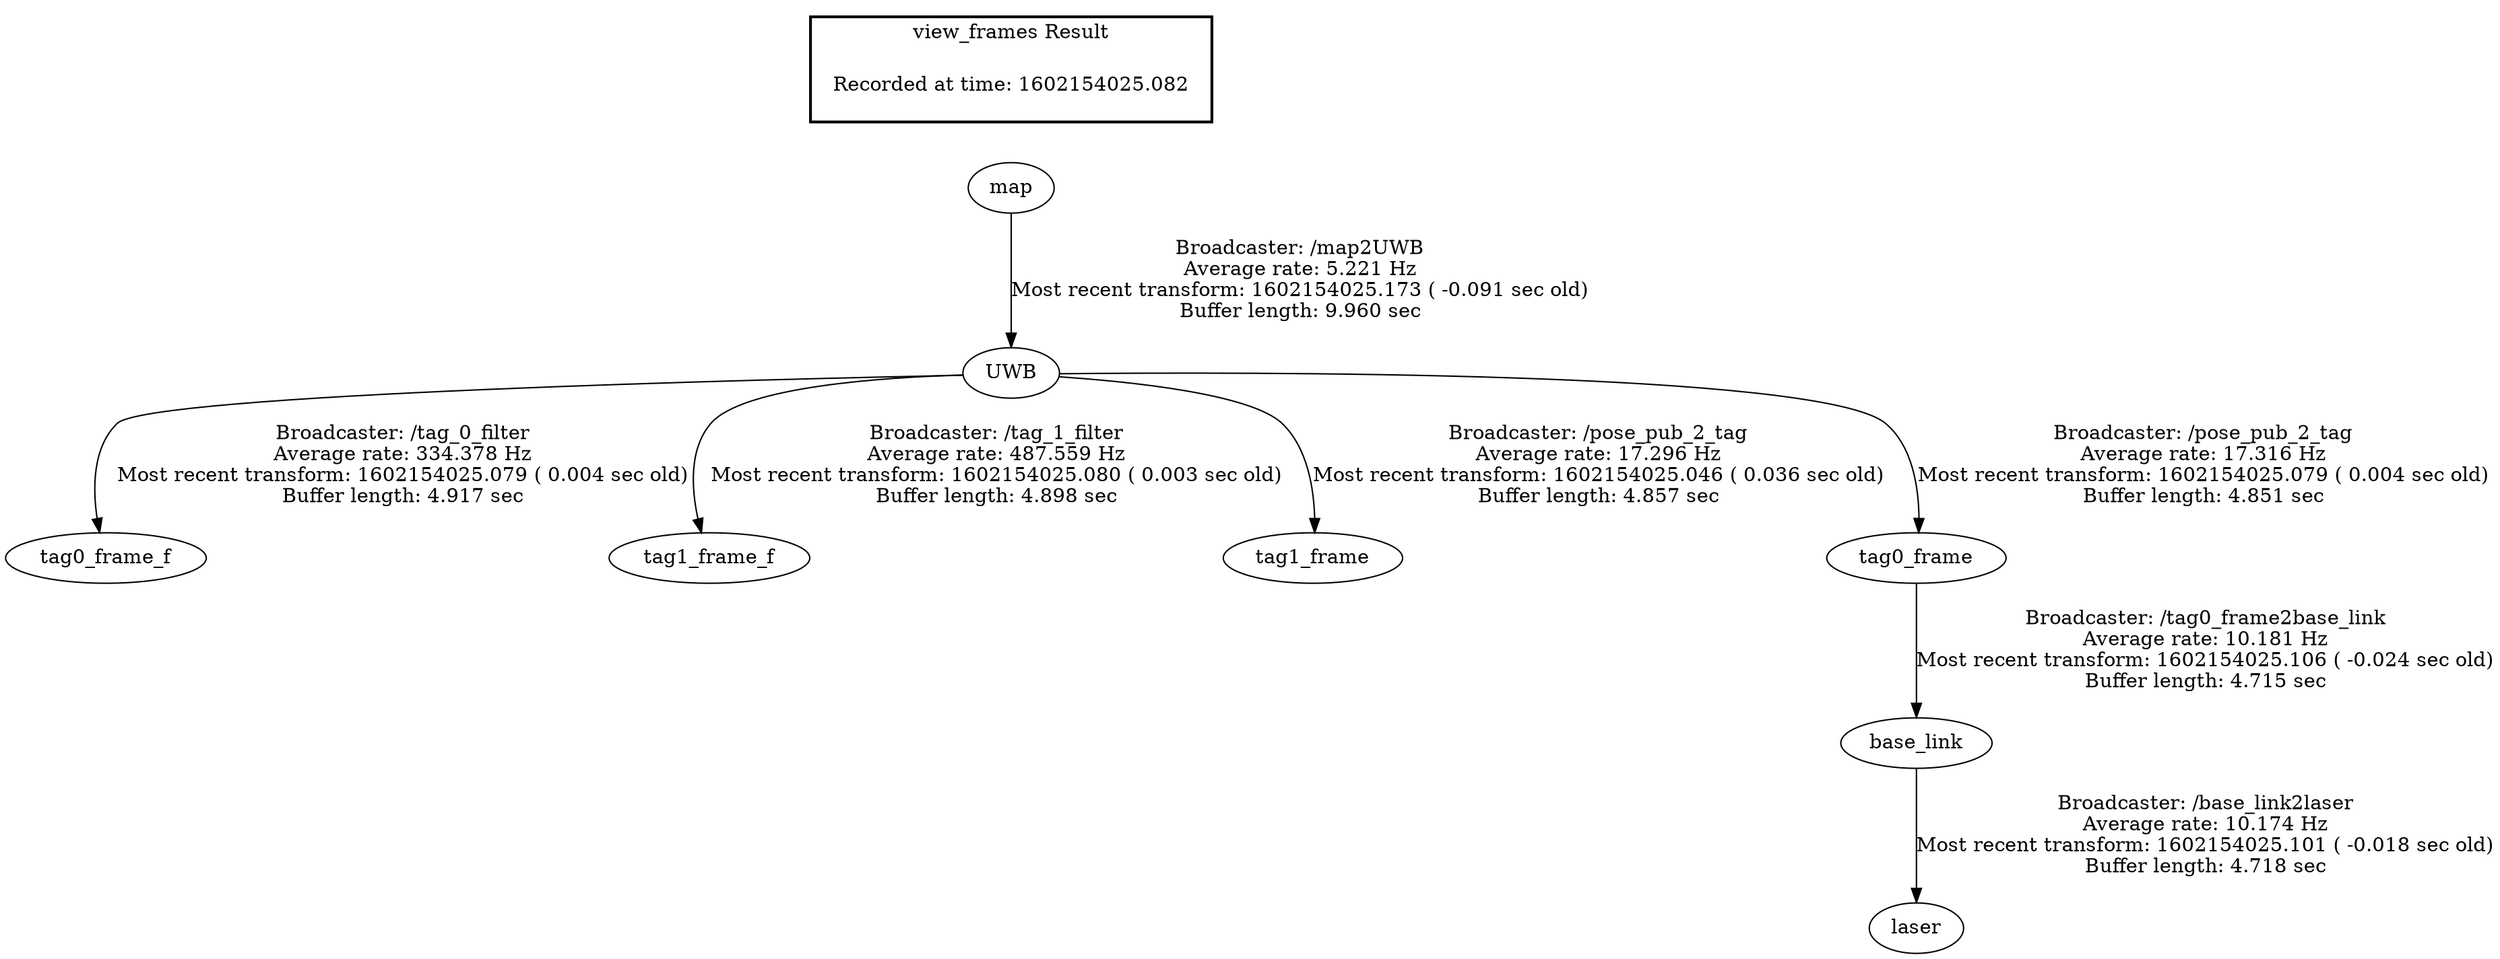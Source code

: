 digraph G {
"UWB" -> "tag0_frame_f"[label="Broadcaster: /tag_0_filter\nAverage rate: 334.378 Hz\nMost recent transform: 1602154025.079 ( 0.004 sec old)\nBuffer length: 4.917 sec\n"];
"map" -> "UWB"[label="Broadcaster: /map2UWB\nAverage rate: 5.221 Hz\nMost recent transform: 1602154025.173 ( -0.091 sec old)\nBuffer length: 9.960 sec\n"];
"UWB" -> "tag1_frame_f"[label="Broadcaster: /tag_1_filter\nAverage rate: 487.559 Hz\nMost recent transform: 1602154025.080 ( 0.003 sec old)\nBuffer length: 4.898 sec\n"];
"UWB" -> "tag1_frame"[label="Broadcaster: /pose_pub_2_tag\nAverage rate: 17.296 Hz\nMost recent transform: 1602154025.046 ( 0.036 sec old)\nBuffer length: 4.857 sec\n"];
"UWB" -> "tag0_frame"[label="Broadcaster: /pose_pub_2_tag\nAverage rate: 17.316 Hz\nMost recent transform: 1602154025.079 ( 0.004 sec old)\nBuffer length: 4.851 sec\n"];
"base_link" -> "laser"[label="Broadcaster: /base_link2laser\nAverage rate: 10.174 Hz\nMost recent transform: 1602154025.101 ( -0.018 sec old)\nBuffer length: 4.718 sec\n"];
"tag0_frame" -> "base_link"[label="Broadcaster: /tag0_frame2base_link\nAverage rate: 10.181 Hz\nMost recent transform: 1602154025.106 ( -0.024 sec old)\nBuffer length: 4.715 sec\n"];
edge [style=invis];
 subgraph cluster_legend { style=bold; color=black; label ="view_frames Result";
"Recorded at time: 1602154025.082"[ shape=plaintext ] ;
 }->"map";
}